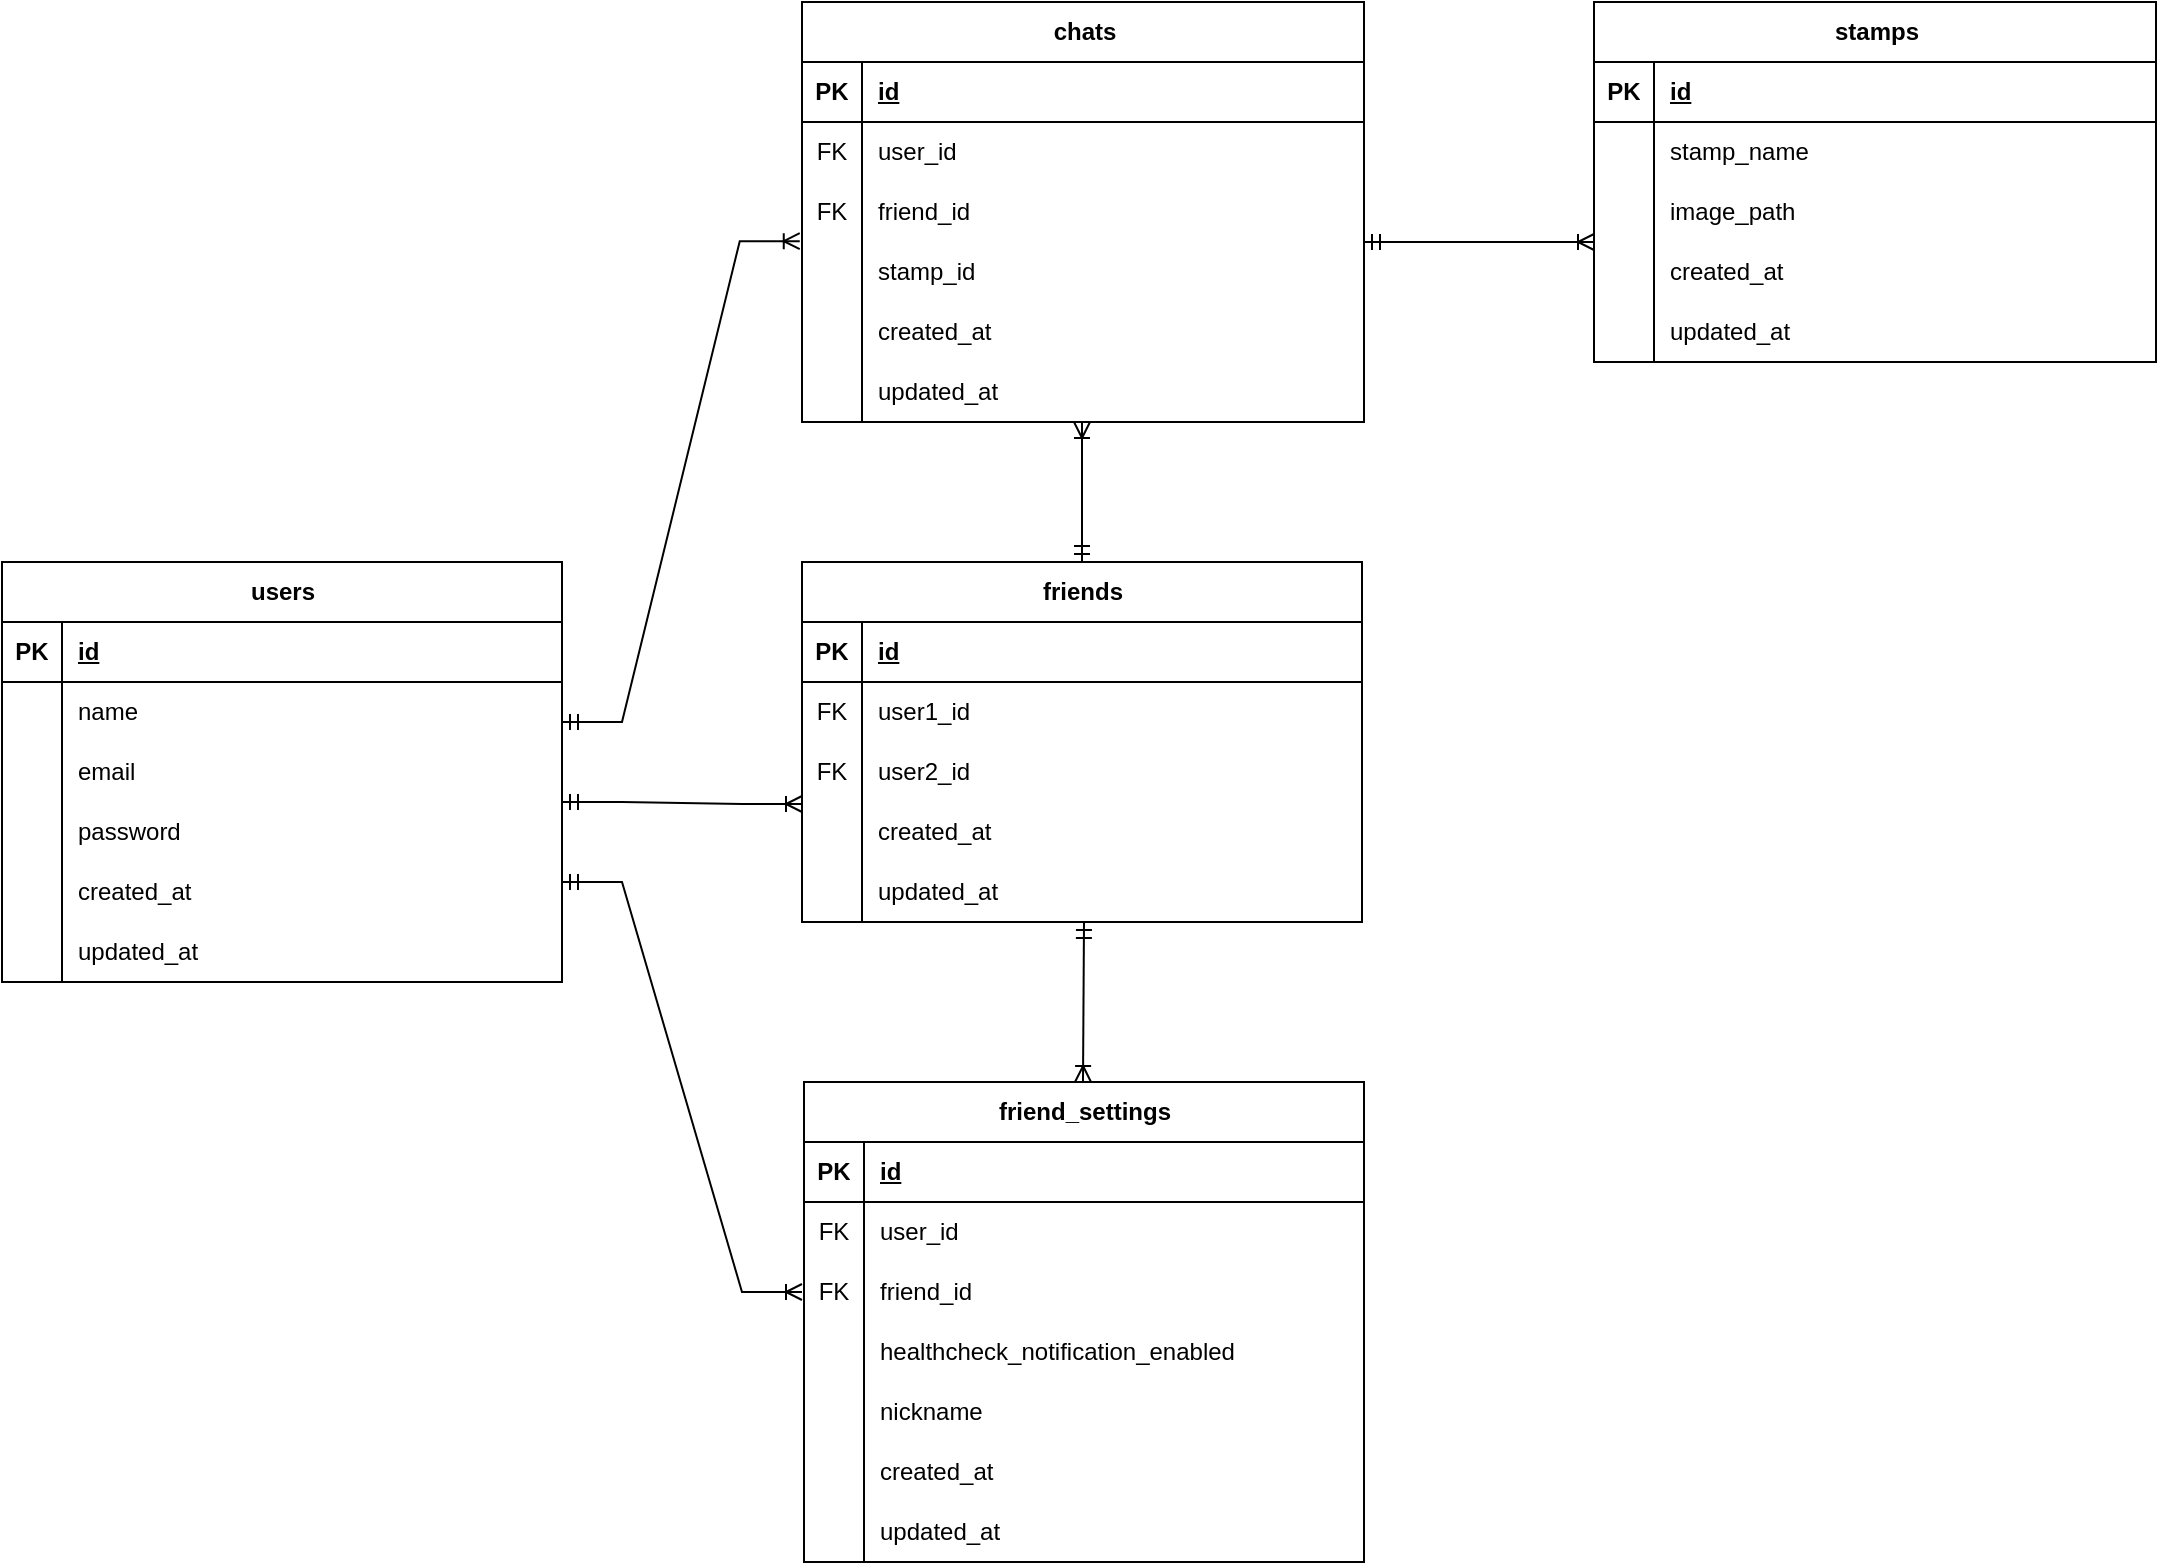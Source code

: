 <mxfile version="23.1.0" type="github">
  <diagram name="ページ1" id="rF1q2CGFbKr-LiLdyYzh">
    <mxGraphModel dx="1744" dy="911" grid="1" gridSize="10" guides="1" tooltips="1" connect="1" arrows="1" fold="1" page="1" pageScale="1" pageWidth="1169" pageHeight="827" math="0" shadow="0">
      <root>
        <mxCell id="0" />
        <mxCell id="1" parent="0" />
        <mxCell id="Z9brL_8OJlglfkDs3yVi-2" value="users" style="shape=table;startSize=30;container=1;collapsible=1;childLayout=tableLayout;fixedRows=1;rowLines=0;fontStyle=1;align=center;resizeLast=1;html=1;" parent="1" vertex="1">
          <mxGeometry x="44" y="320" width="280" height="210" as="geometry" />
        </mxCell>
        <mxCell id="Z9brL_8OJlglfkDs3yVi-3" value="" style="shape=tableRow;horizontal=0;startSize=0;swimlaneHead=0;swimlaneBody=0;fillColor=none;collapsible=0;dropTarget=0;points=[[0,0.5],[1,0.5]];portConstraint=eastwest;top=0;left=0;right=0;bottom=1;" parent="Z9brL_8OJlglfkDs3yVi-2" vertex="1">
          <mxGeometry y="30" width="280" height="30" as="geometry" />
        </mxCell>
        <mxCell id="Z9brL_8OJlglfkDs3yVi-4" value="PK" style="shape=partialRectangle;connectable=0;fillColor=none;top=0;left=0;bottom=0;right=0;fontStyle=1;overflow=hidden;whiteSpace=wrap;html=1;" parent="Z9brL_8OJlglfkDs3yVi-3" vertex="1">
          <mxGeometry width="30" height="30" as="geometry">
            <mxRectangle width="30" height="30" as="alternateBounds" />
          </mxGeometry>
        </mxCell>
        <mxCell id="Z9brL_8OJlglfkDs3yVi-5" value="id" style="shape=partialRectangle;connectable=0;fillColor=none;top=0;left=0;bottom=0;right=0;align=left;spacingLeft=6;fontStyle=5;overflow=hidden;whiteSpace=wrap;html=1;" parent="Z9brL_8OJlglfkDs3yVi-3" vertex="1">
          <mxGeometry x="30" width="250" height="30" as="geometry">
            <mxRectangle width="250" height="30" as="alternateBounds" />
          </mxGeometry>
        </mxCell>
        <mxCell id="Z9brL_8OJlglfkDs3yVi-6" value="" style="shape=tableRow;horizontal=0;startSize=0;swimlaneHead=0;swimlaneBody=0;fillColor=none;collapsible=0;dropTarget=0;points=[[0,0.5],[1,0.5]];portConstraint=eastwest;top=0;left=0;right=0;bottom=0;" parent="Z9brL_8OJlglfkDs3yVi-2" vertex="1">
          <mxGeometry y="60" width="280" height="30" as="geometry" />
        </mxCell>
        <mxCell id="Z9brL_8OJlglfkDs3yVi-7" value="" style="shape=partialRectangle;connectable=0;fillColor=none;top=0;left=0;bottom=0;right=0;editable=1;overflow=hidden;whiteSpace=wrap;html=1;" parent="Z9brL_8OJlglfkDs3yVi-6" vertex="1">
          <mxGeometry width="30" height="30" as="geometry">
            <mxRectangle width="30" height="30" as="alternateBounds" />
          </mxGeometry>
        </mxCell>
        <mxCell id="Z9brL_8OJlglfkDs3yVi-8" value="name" style="shape=partialRectangle;connectable=0;fillColor=none;top=0;left=0;bottom=0;right=0;align=left;spacingLeft=6;overflow=hidden;whiteSpace=wrap;html=1;" parent="Z9brL_8OJlglfkDs3yVi-6" vertex="1">
          <mxGeometry x="30" width="250" height="30" as="geometry">
            <mxRectangle width="250" height="30" as="alternateBounds" />
          </mxGeometry>
        </mxCell>
        <mxCell id="Z9brL_8OJlglfkDs3yVi-9" value="" style="shape=tableRow;horizontal=0;startSize=0;swimlaneHead=0;swimlaneBody=0;fillColor=none;collapsible=0;dropTarget=0;points=[[0,0.5],[1,0.5]];portConstraint=eastwest;top=0;left=0;right=0;bottom=0;" parent="Z9brL_8OJlglfkDs3yVi-2" vertex="1">
          <mxGeometry y="90" width="280" height="30" as="geometry" />
        </mxCell>
        <mxCell id="Z9brL_8OJlglfkDs3yVi-10" value="" style="shape=partialRectangle;connectable=0;fillColor=none;top=0;left=0;bottom=0;right=0;editable=1;overflow=hidden;whiteSpace=wrap;html=1;" parent="Z9brL_8OJlglfkDs3yVi-9" vertex="1">
          <mxGeometry width="30" height="30" as="geometry">
            <mxRectangle width="30" height="30" as="alternateBounds" />
          </mxGeometry>
        </mxCell>
        <mxCell id="Z9brL_8OJlglfkDs3yVi-11" value="email" style="shape=partialRectangle;connectable=0;fillColor=none;top=0;left=0;bottom=0;right=0;align=left;spacingLeft=6;overflow=hidden;whiteSpace=wrap;html=1;" parent="Z9brL_8OJlglfkDs3yVi-9" vertex="1">
          <mxGeometry x="30" width="250" height="30" as="geometry">
            <mxRectangle width="250" height="30" as="alternateBounds" />
          </mxGeometry>
        </mxCell>
        <mxCell id="Z9brL_8OJlglfkDs3yVi-12" value="" style="shape=tableRow;horizontal=0;startSize=0;swimlaneHead=0;swimlaneBody=0;fillColor=none;collapsible=0;dropTarget=0;points=[[0,0.5],[1,0.5]];portConstraint=eastwest;top=0;left=0;right=0;bottom=0;" parent="Z9brL_8OJlglfkDs3yVi-2" vertex="1">
          <mxGeometry y="120" width="280" height="30" as="geometry" />
        </mxCell>
        <mxCell id="Z9brL_8OJlglfkDs3yVi-13" value="" style="shape=partialRectangle;connectable=0;fillColor=none;top=0;left=0;bottom=0;right=0;editable=1;overflow=hidden;whiteSpace=wrap;html=1;" parent="Z9brL_8OJlglfkDs3yVi-12" vertex="1">
          <mxGeometry width="30" height="30" as="geometry">
            <mxRectangle width="30" height="30" as="alternateBounds" />
          </mxGeometry>
        </mxCell>
        <mxCell id="Z9brL_8OJlglfkDs3yVi-14" value="password" style="shape=partialRectangle;connectable=0;fillColor=none;top=0;left=0;bottom=0;right=0;align=left;spacingLeft=6;overflow=hidden;whiteSpace=wrap;html=1;" parent="Z9brL_8OJlglfkDs3yVi-12" vertex="1">
          <mxGeometry x="30" width="250" height="30" as="geometry">
            <mxRectangle width="250" height="30" as="alternateBounds" />
          </mxGeometry>
        </mxCell>
        <mxCell id="05nLoMbdLR3R6YzwRKv7-4" style="shape=tableRow;horizontal=0;startSize=0;swimlaneHead=0;swimlaneBody=0;fillColor=none;collapsible=0;dropTarget=0;points=[[0,0.5],[1,0.5]];portConstraint=eastwest;top=0;left=0;right=0;bottom=0;" parent="Z9brL_8OJlglfkDs3yVi-2" vertex="1">
          <mxGeometry y="150" width="280" height="30" as="geometry" />
        </mxCell>
        <mxCell id="05nLoMbdLR3R6YzwRKv7-5" style="shape=partialRectangle;connectable=0;fillColor=none;top=0;left=0;bottom=0;right=0;editable=1;overflow=hidden;whiteSpace=wrap;html=1;" parent="05nLoMbdLR3R6YzwRKv7-4" vertex="1">
          <mxGeometry width="30" height="30" as="geometry">
            <mxRectangle width="30" height="30" as="alternateBounds" />
          </mxGeometry>
        </mxCell>
        <mxCell id="05nLoMbdLR3R6YzwRKv7-6" value="created_at" style="shape=partialRectangle;connectable=0;fillColor=none;top=0;left=0;bottom=0;right=0;align=left;spacingLeft=6;overflow=hidden;whiteSpace=wrap;html=1;" parent="05nLoMbdLR3R6YzwRKv7-4" vertex="1">
          <mxGeometry x="30" width="250" height="30" as="geometry">
            <mxRectangle width="250" height="30" as="alternateBounds" />
          </mxGeometry>
        </mxCell>
        <mxCell id="05nLoMbdLR3R6YzwRKv7-1" style="shape=tableRow;horizontal=0;startSize=0;swimlaneHead=0;swimlaneBody=0;fillColor=none;collapsible=0;dropTarget=0;points=[[0,0.5],[1,0.5]];portConstraint=eastwest;top=0;left=0;right=0;bottom=0;" parent="Z9brL_8OJlglfkDs3yVi-2" vertex="1">
          <mxGeometry y="180" width="280" height="30" as="geometry" />
        </mxCell>
        <mxCell id="05nLoMbdLR3R6YzwRKv7-2" style="shape=partialRectangle;connectable=0;fillColor=none;top=0;left=0;bottom=0;right=0;editable=1;overflow=hidden;whiteSpace=wrap;html=1;" parent="05nLoMbdLR3R6YzwRKv7-1" vertex="1">
          <mxGeometry width="30" height="30" as="geometry">
            <mxRectangle width="30" height="30" as="alternateBounds" />
          </mxGeometry>
        </mxCell>
        <mxCell id="05nLoMbdLR3R6YzwRKv7-3" value="updated_at" style="shape=partialRectangle;connectable=0;fillColor=none;top=0;left=0;bottom=0;right=0;align=left;spacingLeft=6;overflow=hidden;whiteSpace=wrap;html=1;" parent="05nLoMbdLR3R6YzwRKv7-1" vertex="1">
          <mxGeometry x="30" width="250" height="30" as="geometry">
            <mxRectangle width="250" height="30" as="alternateBounds" />
          </mxGeometry>
        </mxCell>
        <mxCell id="Z9brL_8OJlglfkDs3yVi-15" style="edgeStyle=orthogonalEdgeStyle;rounded=0;orthogonalLoop=1;jettySize=auto;html=1;exitX=1;exitY=0.5;exitDx=0;exitDy=0;" parent="Z9brL_8OJlglfkDs3yVi-2" source="Z9brL_8OJlglfkDs3yVi-3" target="Z9brL_8OJlglfkDs3yVi-3" edge="1">
          <mxGeometry relative="1" as="geometry" />
        </mxCell>
        <mxCell id="aow8YIJbnVg04zRKAdrp-1" value="friends" style="shape=table;startSize=30;container=1;collapsible=1;childLayout=tableLayout;fixedRows=1;rowLines=0;fontStyle=1;align=center;resizeLast=1;html=1;" parent="1" vertex="1">
          <mxGeometry x="444" y="320" width="280" height="180" as="geometry" />
        </mxCell>
        <mxCell id="aow8YIJbnVg04zRKAdrp-2" value="" style="shape=tableRow;horizontal=0;startSize=0;swimlaneHead=0;swimlaneBody=0;fillColor=none;collapsible=0;dropTarget=0;points=[[0,0.5],[1,0.5]];portConstraint=eastwest;top=0;left=0;right=0;bottom=1;" parent="aow8YIJbnVg04zRKAdrp-1" vertex="1">
          <mxGeometry y="30" width="280" height="30" as="geometry" />
        </mxCell>
        <mxCell id="aow8YIJbnVg04zRKAdrp-3" value="PK" style="shape=partialRectangle;connectable=0;fillColor=none;top=0;left=0;bottom=0;right=0;fontStyle=1;overflow=hidden;whiteSpace=wrap;html=1;" parent="aow8YIJbnVg04zRKAdrp-2" vertex="1">
          <mxGeometry width="30" height="30" as="geometry">
            <mxRectangle width="30" height="30" as="alternateBounds" />
          </mxGeometry>
        </mxCell>
        <mxCell id="aow8YIJbnVg04zRKAdrp-4" value="id" style="shape=partialRectangle;connectable=0;fillColor=none;top=0;left=0;bottom=0;right=0;align=left;spacingLeft=6;fontStyle=5;overflow=hidden;whiteSpace=wrap;html=1;" parent="aow8YIJbnVg04zRKAdrp-2" vertex="1">
          <mxGeometry x="30" width="250" height="30" as="geometry">
            <mxRectangle width="250" height="30" as="alternateBounds" />
          </mxGeometry>
        </mxCell>
        <mxCell id="tsIablUHVioP2yoT4XX9-1" style="shape=tableRow;horizontal=0;startSize=0;swimlaneHead=0;swimlaneBody=0;fillColor=none;collapsible=0;dropTarget=0;points=[[0,0.5],[1,0.5]];portConstraint=eastwest;top=0;left=0;right=0;bottom=0;" parent="aow8YIJbnVg04zRKAdrp-1" vertex="1">
          <mxGeometry y="60" width="280" height="30" as="geometry" />
        </mxCell>
        <mxCell id="tsIablUHVioP2yoT4XX9-2" value="FK" style="shape=partialRectangle;connectable=0;fillColor=none;top=0;left=0;bottom=0;right=0;editable=1;overflow=hidden;whiteSpace=wrap;html=1;" parent="tsIablUHVioP2yoT4XX9-1" vertex="1">
          <mxGeometry width="30" height="30" as="geometry">
            <mxRectangle width="30" height="30" as="alternateBounds" />
          </mxGeometry>
        </mxCell>
        <mxCell id="tsIablUHVioP2yoT4XX9-3" value="user1_id" style="shape=partialRectangle;connectable=0;fillColor=none;top=0;left=0;bottom=0;right=0;align=left;spacingLeft=6;overflow=hidden;whiteSpace=wrap;html=1;" parent="tsIablUHVioP2yoT4XX9-1" vertex="1">
          <mxGeometry x="30" width="250" height="30" as="geometry">
            <mxRectangle width="250" height="30" as="alternateBounds" />
          </mxGeometry>
        </mxCell>
        <mxCell id="tsIablUHVioP2yoT4XX9-4" style="shape=tableRow;horizontal=0;startSize=0;swimlaneHead=0;swimlaneBody=0;fillColor=none;collapsible=0;dropTarget=0;points=[[0,0.5],[1,0.5]];portConstraint=eastwest;top=0;left=0;right=0;bottom=0;" parent="aow8YIJbnVg04zRKAdrp-1" vertex="1">
          <mxGeometry y="90" width="280" height="30" as="geometry" />
        </mxCell>
        <mxCell id="tsIablUHVioP2yoT4XX9-5" value="FK" style="shape=partialRectangle;connectable=0;fillColor=none;top=0;left=0;bottom=0;right=0;editable=1;overflow=hidden;whiteSpace=wrap;html=1;" parent="tsIablUHVioP2yoT4XX9-4" vertex="1">
          <mxGeometry width="30" height="30" as="geometry">
            <mxRectangle width="30" height="30" as="alternateBounds" />
          </mxGeometry>
        </mxCell>
        <mxCell id="tsIablUHVioP2yoT4XX9-6" value="user2_id" style="shape=partialRectangle;connectable=0;fillColor=none;top=0;left=0;bottom=0;right=0;align=left;spacingLeft=6;overflow=hidden;whiteSpace=wrap;html=1;" parent="tsIablUHVioP2yoT4XX9-4" vertex="1">
          <mxGeometry x="30" width="250" height="30" as="geometry">
            <mxRectangle width="250" height="30" as="alternateBounds" />
          </mxGeometry>
        </mxCell>
        <mxCell id="05nLoMbdLR3R6YzwRKv7-14" style="shape=tableRow;horizontal=0;startSize=0;swimlaneHead=0;swimlaneBody=0;fillColor=none;collapsible=0;dropTarget=0;points=[[0,0.5],[1,0.5]];portConstraint=eastwest;top=0;left=0;right=0;bottom=0;" parent="aow8YIJbnVg04zRKAdrp-1" vertex="1">
          <mxGeometry y="120" width="280" height="30" as="geometry" />
        </mxCell>
        <mxCell id="05nLoMbdLR3R6YzwRKv7-15" style="shape=partialRectangle;connectable=0;fillColor=none;top=0;left=0;bottom=0;right=0;editable=1;overflow=hidden;whiteSpace=wrap;html=1;" parent="05nLoMbdLR3R6YzwRKv7-14" vertex="1">
          <mxGeometry width="30" height="30" as="geometry">
            <mxRectangle width="30" height="30" as="alternateBounds" />
          </mxGeometry>
        </mxCell>
        <mxCell id="05nLoMbdLR3R6YzwRKv7-16" value="created_at" style="shape=partialRectangle;connectable=0;fillColor=none;top=0;left=0;bottom=0;right=0;align=left;spacingLeft=6;overflow=hidden;whiteSpace=wrap;html=1;" parent="05nLoMbdLR3R6YzwRKv7-14" vertex="1">
          <mxGeometry x="30" width="250" height="30" as="geometry">
            <mxRectangle width="250" height="30" as="alternateBounds" />
          </mxGeometry>
        </mxCell>
        <mxCell id="05nLoMbdLR3R6YzwRKv7-11" style="shape=tableRow;horizontal=0;startSize=0;swimlaneHead=0;swimlaneBody=0;fillColor=none;collapsible=0;dropTarget=0;points=[[0,0.5],[1,0.5]];portConstraint=eastwest;top=0;left=0;right=0;bottom=0;" parent="aow8YIJbnVg04zRKAdrp-1" vertex="1">
          <mxGeometry y="150" width="280" height="30" as="geometry" />
        </mxCell>
        <mxCell id="05nLoMbdLR3R6YzwRKv7-12" style="shape=partialRectangle;connectable=0;fillColor=none;top=0;left=0;bottom=0;right=0;editable=1;overflow=hidden;whiteSpace=wrap;html=1;" parent="05nLoMbdLR3R6YzwRKv7-11" vertex="1">
          <mxGeometry width="30" height="30" as="geometry">
            <mxRectangle width="30" height="30" as="alternateBounds" />
          </mxGeometry>
        </mxCell>
        <mxCell id="05nLoMbdLR3R6YzwRKv7-13" value="updated_at" style="shape=partialRectangle;connectable=0;fillColor=none;top=0;left=0;bottom=0;right=0;align=left;spacingLeft=6;overflow=hidden;whiteSpace=wrap;html=1;" parent="05nLoMbdLR3R6YzwRKv7-11" vertex="1">
          <mxGeometry x="30" width="250" height="30" as="geometry">
            <mxRectangle width="250" height="30" as="alternateBounds" />
          </mxGeometry>
        </mxCell>
        <mxCell id="05nLoMbdLR3R6YzwRKv7-30" value="chats" style="shape=table;startSize=30;container=1;collapsible=1;childLayout=tableLayout;fixedRows=1;rowLines=0;fontStyle=1;align=center;resizeLast=1;html=1;" parent="1" vertex="1">
          <mxGeometry x="444" y="40" width="281" height="210" as="geometry" />
        </mxCell>
        <mxCell id="05nLoMbdLR3R6YzwRKv7-31" value="" style="shape=tableRow;horizontal=0;startSize=0;swimlaneHead=0;swimlaneBody=0;fillColor=none;collapsible=0;dropTarget=0;points=[[0,0.5],[1,0.5]];portConstraint=eastwest;top=0;left=0;right=0;bottom=1;" parent="05nLoMbdLR3R6YzwRKv7-30" vertex="1">
          <mxGeometry y="30" width="281" height="30" as="geometry" />
        </mxCell>
        <mxCell id="05nLoMbdLR3R6YzwRKv7-32" value="PK" style="shape=partialRectangle;connectable=0;fillColor=none;top=0;left=0;bottom=0;right=0;fontStyle=1;overflow=hidden;whiteSpace=wrap;html=1;" parent="05nLoMbdLR3R6YzwRKv7-31" vertex="1">
          <mxGeometry width="30" height="30" as="geometry">
            <mxRectangle width="30" height="30" as="alternateBounds" />
          </mxGeometry>
        </mxCell>
        <mxCell id="05nLoMbdLR3R6YzwRKv7-33" value="id" style="shape=partialRectangle;connectable=0;fillColor=none;top=0;left=0;bottom=0;right=0;align=left;spacingLeft=6;fontStyle=5;overflow=hidden;whiteSpace=wrap;html=1;" parent="05nLoMbdLR3R6YzwRKv7-31" vertex="1">
          <mxGeometry x="30" width="251" height="30" as="geometry">
            <mxRectangle width="251" height="30" as="alternateBounds" />
          </mxGeometry>
        </mxCell>
        <mxCell id="05nLoMbdLR3R6YzwRKv7-71" style="shape=tableRow;horizontal=0;startSize=0;swimlaneHead=0;swimlaneBody=0;fillColor=none;collapsible=0;dropTarget=0;points=[[0,0.5],[1,0.5]];portConstraint=eastwest;top=0;left=0;right=0;bottom=0;" parent="05nLoMbdLR3R6YzwRKv7-30" vertex="1">
          <mxGeometry y="60" width="281" height="30" as="geometry" />
        </mxCell>
        <mxCell id="05nLoMbdLR3R6YzwRKv7-72" value="FK" style="shape=partialRectangle;connectable=0;fillColor=none;top=0;left=0;bottom=0;right=0;editable=1;overflow=hidden;whiteSpace=wrap;html=1;" parent="05nLoMbdLR3R6YzwRKv7-71" vertex="1">
          <mxGeometry width="30" height="30" as="geometry">
            <mxRectangle width="30" height="30" as="alternateBounds" />
          </mxGeometry>
        </mxCell>
        <mxCell id="05nLoMbdLR3R6YzwRKv7-73" value="user_id" style="shape=partialRectangle;connectable=0;fillColor=none;top=0;left=0;bottom=0;right=0;align=left;spacingLeft=6;overflow=hidden;whiteSpace=wrap;html=1;" parent="05nLoMbdLR3R6YzwRKv7-71" vertex="1">
          <mxGeometry x="30" width="251" height="30" as="geometry">
            <mxRectangle width="251" height="30" as="alternateBounds" />
          </mxGeometry>
        </mxCell>
        <mxCell id="tsIablUHVioP2yoT4XX9-7" style="shape=tableRow;horizontal=0;startSize=0;swimlaneHead=0;swimlaneBody=0;fillColor=none;collapsible=0;dropTarget=0;points=[[0,0.5],[1,0.5]];portConstraint=eastwest;top=0;left=0;right=0;bottom=0;" parent="05nLoMbdLR3R6YzwRKv7-30" vertex="1">
          <mxGeometry y="90" width="281" height="30" as="geometry" />
        </mxCell>
        <mxCell id="tsIablUHVioP2yoT4XX9-8" value="FK" style="shape=partialRectangle;connectable=0;fillColor=none;top=0;left=0;bottom=0;right=0;editable=1;overflow=hidden;whiteSpace=wrap;html=1;" parent="tsIablUHVioP2yoT4XX9-7" vertex="1">
          <mxGeometry width="30" height="30" as="geometry">
            <mxRectangle width="30" height="30" as="alternateBounds" />
          </mxGeometry>
        </mxCell>
        <mxCell id="tsIablUHVioP2yoT4XX9-9" value="friend_id" style="shape=partialRectangle;connectable=0;fillColor=none;top=0;left=0;bottom=0;right=0;align=left;spacingLeft=6;overflow=hidden;whiteSpace=wrap;html=1;" parent="tsIablUHVioP2yoT4XX9-7" vertex="1">
          <mxGeometry x="30" width="251" height="30" as="geometry">
            <mxRectangle width="251" height="30" as="alternateBounds" />
          </mxGeometry>
        </mxCell>
        <mxCell id="05nLoMbdLR3R6YzwRKv7-40" value="" style="shape=tableRow;horizontal=0;startSize=0;swimlaneHead=0;swimlaneBody=0;fillColor=none;collapsible=0;dropTarget=0;points=[[0,0.5],[1,0.5]];portConstraint=eastwest;top=0;left=0;right=0;bottom=0;" parent="05nLoMbdLR3R6YzwRKv7-30" vertex="1">
          <mxGeometry y="120" width="281" height="30" as="geometry" />
        </mxCell>
        <mxCell id="05nLoMbdLR3R6YzwRKv7-41" value="" style="shape=partialRectangle;connectable=0;fillColor=none;top=0;left=0;bottom=0;right=0;editable=1;overflow=hidden;whiteSpace=wrap;html=1;" parent="05nLoMbdLR3R6YzwRKv7-40" vertex="1">
          <mxGeometry width="30" height="30" as="geometry">
            <mxRectangle width="30" height="30" as="alternateBounds" />
          </mxGeometry>
        </mxCell>
        <mxCell id="05nLoMbdLR3R6YzwRKv7-42" value="stamp_id" style="shape=partialRectangle;connectable=0;fillColor=none;top=0;left=0;bottom=0;right=0;align=left;spacingLeft=6;overflow=hidden;whiteSpace=wrap;html=1;" parent="05nLoMbdLR3R6YzwRKv7-40" vertex="1">
          <mxGeometry x="30" width="251" height="30" as="geometry">
            <mxRectangle width="251" height="30" as="alternateBounds" />
          </mxGeometry>
        </mxCell>
        <mxCell id="05nLoMbdLR3R6YzwRKv7-49" style="shape=tableRow;horizontal=0;startSize=0;swimlaneHead=0;swimlaneBody=0;fillColor=none;collapsible=0;dropTarget=0;points=[[0,0.5],[1,0.5]];portConstraint=eastwest;top=0;left=0;right=0;bottom=0;" parent="05nLoMbdLR3R6YzwRKv7-30" vertex="1">
          <mxGeometry y="150" width="281" height="30" as="geometry" />
        </mxCell>
        <mxCell id="05nLoMbdLR3R6YzwRKv7-50" style="shape=partialRectangle;connectable=0;fillColor=none;top=0;left=0;bottom=0;right=0;editable=1;overflow=hidden;whiteSpace=wrap;html=1;" parent="05nLoMbdLR3R6YzwRKv7-49" vertex="1">
          <mxGeometry width="30" height="30" as="geometry">
            <mxRectangle width="30" height="30" as="alternateBounds" />
          </mxGeometry>
        </mxCell>
        <mxCell id="05nLoMbdLR3R6YzwRKv7-51" value="created_at" style="shape=partialRectangle;connectable=0;fillColor=none;top=0;left=0;bottom=0;right=0;align=left;spacingLeft=6;overflow=hidden;whiteSpace=wrap;html=1;" parent="05nLoMbdLR3R6YzwRKv7-49" vertex="1">
          <mxGeometry x="30" width="251" height="30" as="geometry">
            <mxRectangle width="251" height="30" as="alternateBounds" />
          </mxGeometry>
        </mxCell>
        <mxCell id="05nLoMbdLR3R6YzwRKv7-46" style="shape=tableRow;horizontal=0;startSize=0;swimlaneHead=0;swimlaneBody=0;fillColor=none;collapsible=0;dropTarget=0;points=[[0,0.5],[1,0.5]];portConstraint=eastwest;top=0;left=0;right=0;bottom=0;" parent="05nLoMbdLR3R6YzwRKv7-30" vertex="1">
          <mxGeometry y="180" width="281" height="30" as="geometry" />
        </mxCell>
        <mxCell id="05nLoMbdLR3R6YzwRKv7-47" style="shape=partialRectangle;connectable=0;fillColor=none;top=0;left=0;bottom=0;right=0;editable=1;overflow=hidden;whiteSpace=wrap;html=1;" parent="05nLoMbdLR3R6YzwRKv7-46" vertex="1">
          <mxGeometry width="30" height="30" as="geometry">
            <mxRectangle width="30" height="30" as="alternateBounds" />
          </mxGeometry>
        </mxCell>
        <mxCell id="05nLoMbdLR3R6YzwRKv7-48" value="updated_at" style="shape=partialRectangle;connectable=0;fillColor=none;top=0;left=0;bottom=0;right=0;align=left;spacingLeft=6;overflow=hidden;whiteSpace=wrap;html=1;" parent="05nLoMbdLR3R6YzwRKv7-46" vertex="1">
          <mxGeometry x="30" width="251" height="30" as="geometry">
            <mxRectangle width="251" height="30" as="alternateBounds" />
          </mxGeometry>
        </mxCell>
        <mxCell id="8csOhR-g9YkelR7Uv6hG-10" value="" style="edgeStyle=entityRelationEdgeStyle;fontSize=12;html=1;endArrow=ERoneToMany;startArrow=ERmandOne;rounded=0;" parent="1" edge="1">
          <mxGeometry width="100" height="100" relative="1" as="geometry">
            <mxPoint x="324" y="440" as="sourcePoint" />
            <mxPoint x="444" y="441" as="targetPoint" />
            <Array as="points">
              <mxPoint x="394" y="440" />
            </Array>
          </mxGeometry>
        </mxCell>
        <mxCell id="8csOhR-g9YkelR7Uv6hG-14" value="" style="edgeStyle=entityRelationEdgeStyle;fontSize=12;html=1;endArrow=ERoneToMany;startArrow=ERmandOne;rounded=0;entryX=0;entryY=0.5;entryDx=0;entryDy=0;" parent="1" edge="1">
          <mxGeometry width="100" height="100" relative="1" as="geometry">
            <mxPoint x="324" y="480" as="sourcePoint" />
            <mxPoint x="444" y="685" as="targetPoint" />
          </mxGeometry>
        </mxCell>
        <mxCell id="8csOhR-g9YkelR7Uv6hG-17" value="" style="edgeStyle=entityRelationEdgeStyle;fontSize=12;html=1;endArrow=ERoneToMany;startArrow=ERmandOne;rounded=0;exitX=1.004;exitY=1.181;exitDx=0;exitDy=0;exitPerimeter=0;entryX=-0.004;entryY=-0.014;entryDx=0;entryDy=0;entryPerimeter=0;" parent="1" target="05nLoMbdLR3R6YzwRKv7-40" edge="1">
          <mxGeometry width="100" height="100" relative="1" as="geometry">
            <mxPoint x="324" y="400.0" as="sourcePoint" />
            <mxPoint x="414" y="110" as="targetPoint" />
          </mxGeometry>
        </mxCell>
        <mxCell id="8csOhR-g9YkelR7Uv6hG-19" value="" style="endArrow=ERoneToMany;html=1;rounded=0;startArrow=ERmandOne;startFill=0;endFill=0;entryX=0.5;entryY=0;entryDx=0;entryDy=0;" parent="1" edge="1">
          <mxGeometry relative="1" as="geometry">
            <mxPoint x="585" y="500" as="sourcePoint" />
            <mxPoint x="584.5" y="580" as="targetPoint" />
          </mxGeometry>
        </mxCell>
        <mxCell id="uYTryP7wGZT8DYKdAcTY-1" value="" style="endArrow=ERmandOne;html=1;rounded=0;endFill=0;startArrow=ERoneToMany;startFill=0;entryX=0.5;entryY=0;entryDx=0;entryDy=0;" parent="1" target="aow8YIJbnVg04zRKAdrp-1" edge="1">
          <mxGeometry width="50" height="50" relative="1" as="geometry">
            <mxPoint x="584" y="250" as="sourcePoint" />
            <mxPoint x="864" y="170" as="targetPoint" />
            <Array as="points">
              <mxPoint x="584" y="280" />
              <mxPoint x="584" y="300" />
            </Array>
          </mxGeometry>
        </mxCell>
        <mxCell id="uYTryP7wGZT8DYKdAcTY-4" value="stamps" style="shape=table;startSize=30;container=1;collapsible=1;childLayout=tableLayout;fixedRows=1;rowLines=0;fontStyle=1;align=center;resizeLast=1;html=1;" parent="1" vertex="1">
          <mxGeometry x="840" y="40" width="281" height="180" as="geometry" />
        </mxCell>
        <mxCell id="uYTryP7wGZT8DYKdAcTY-5" value="" style="shape=tableRow;horizontal=0;startSize=0;swimlaneHead=0;swimlaneBody=0;fillColor=none;collapsible=0;dropTarget=0;points=[[0,0.5],[1,0.5]];portConstraint=eastwest;top=0;left=0;right=0;bottom=1;" parent="uYTryP7wGZT8DYKdAcTY-4" vertex="1">
          <mxGeometry y="30" width="281" height="30" as="geometry" />
        </mxCell>
        <mxCell id="uYTryP7wGZT8DYKdAcTY-6" value="PK" style="shape=partialRectangle;connectable=0;fillColor=none;top=0;left=0;bottom=0;right=0;fontStyle=1;overflow=hidden;whiteSpace=wrap;html=1;" parent="uYTryP7wGZT8DYKdAcTY-5" vertex="1">
          <mxGeometry width="30" height="30" as="geometry">
            <mxRectangle width="30" height="30" as="alternateBounds" />
          </mxGeometry>
        </mxCell>
        <mxCell id="uYTryP7wGZT8DYKdAcTY-7" value="id" style="shape=partialRectangle;connectable=0;fillColor=none;top=0;left=0;bottom=0;right=0;align=left;spacingLeft=6;fontStyle=5;overflow=hidden;whiteSpace=wrap;html=1;" parent="uYTryP7wGZT8DYKdAcTY-5" vertex="1">
          <mxGeometry x="30" width="251" height="30" as="geometry">
            <mxRectangle width="251" height="30" as="alternateBounds" />
          </mxGeometry>
        </mxCell>
        <mxCell id="uYTryP7wGZT8DYKdAcTY-11" style="shape=tableRow;horizontal=0;startSize=0;swimlaneHead=0;swimlaneBody=0;fillColor=none;collapsible=0;dropTarget=0;points=[[0,0.5],[1,0.5]];portConstraint=eastwest;top=0;left=0;right=0;bottom=0;" parent="uYTryP7wGZT8DYKdAcTY-4" vertex="1">
          <mxGeometry y="60" width="281" height="30" as="geometry" />
        </mxCell>
        <mxCell id="uYTryP7wGZT8DYKdAcTY-12" value="" style="shape=partialRectangle;connectable=0;fillColor=none;top=0;left=0;bottom=0;right=0;editable=1;overflow=hidden;whiteSpace=wrap;html=1;" parent="uYTryP7wGZT8DYKdAcTY-11" vertex="1">
          <mxGeometry width="30" height="30" as="geometry">
            <mxRectangle width="30" height="30" as="alternateBounds" />
          </mxGeometry>
        </mxCell>
        <mxCell id="uYTryP7wGZT8DYKdAcTY-13" value="stamp_name" style="shape=partialRectangle;connectable=0;fillColor=none;top=0;left=0;bottom=0;right=0;align=left;spacingLeft=6;overflow=hidden;whiteSpace=wrap;html=1;" parent="uYTryP7wGZT8DYKdAcTY-11" vertex="1">
          <mxGeometry x="30" width="251" height="30" as="geometry">
            <mxRectangle width="251" height="30" as="alternateBounds" />
          </mxGeometry>
        </mxCell>
        <mxCell id="uYTryP7wGZT8DYKdAcTY-14" value="" style="shape=tableRow;horizontal=0;startSize=0;swimlaneHead=0;swimlaneBody=0;fillColor=none;collapsible=0;dropTarget=0;points=[[0,0.5],[1,0.5]];portConstraint=eastwest;top=0;left=0;right=0;bottom=0;" parent="uYTryP7wGZT8DYKdAcTY-4" vertex="1">
          <mxGeometry y="90" width="281" height="30" as="geometry" />
        </mxCell>
        <mxCell id="uYTryP7wGZT8DYKdAcTY-15" value="" style="shape=partialRectangle;connectable=0;fillColor=none;top=0;left=0;bottom=0;right=0;editable=1;overflow=hidden;whiteSpace=wrap;html=1;" parent="uYTryP7wGZT8DYKdAcTY-14" vertex="1">
          <mxGeometry width="30" height="30" as="geometry">
            <mxRectangle width="30" height="30" as="alternateBounds" />
          </mxGeometry>
        </mxCell>
        <mxCell id="uYTryP7wGZT8DYKdAcTY-16" value="image_path" style="shape=partialRectangle;connectable=0;fillColor=none;top=0;left=0;bottom=0;right=0;align=left;spacingLeft=6;overflow=hidden;whiteSpace=wrap;html=1;" parent="uYTryP7wGZT8DYKdAcTY-14" vertex="1">
          <mxGeometry x="30" width="251" height="30" as="geometry">
            <mxRectangle width="251" height="30" as="alternateBounds" />
          </mxGeometry>
        </mxCell>
        <mxCell id="uYTryP7wGZT8DYKdAcTY-17" style="shape=tableRow;horizontal=0;startSize=0;swimlaneHead=0;swimlaneBody=0;fillColor=none;collapsible=0;dropTarget=0;points=[[0,0.5],[1,0.5]];portConstraint=eastwest;top=0;left=0;right=0;bottom=0;" parent="uYTryP7wGZT8DYKdAcTY-4" vertex="1">
          <mxGeometry y="120" width="281" height="30" as="geometry" />
        </mxCell>
        <mxCell id="uYTryP7wGZT8DYKdAcTY-18" style="shape=partialRectangle;connectable=0;fillColor=none;top=0;left=0;bottom=0;right=0;editable=1;overflow=hidden;whiteSpace=wrap;html=1;" parent="uYTryP7wGZT8DYKdAcTY-17" vertex="1">
          <mxGeometry width="30" height="30" as="geometry">
            <mxRectangle width="30" height="30" as="alternateBounds" />
          </mxGeometry>
        </mxCell>
        <mxCell id="uYTryP7wGZT8DYKdAcTY-19" value="created_at" style="shape=partialRectangle;connectable=0;fillColor=none;top=0;left=0;bottom=0;right=0;align=left;spacingLeft=6;overflow=hidden;whiteSpace=wrap;html=1;" parent="uYTryP7wGZT8DYKdAcTY-17" vertex="1">
          <mxGeometry x="30" width="251" height="30" as="geometry">
            <mxRectangle width="251" height="30" as="alternateBounds" />
          </mxGeometry>
        </mxCell>
        <mxCell id="uYTryP7wGZT8DYKdAcTY-20" style="shape=tableRow;horizontal=0;startSize=0;swimlaneHead=0;swimlaneBody=0;fillColor=none;collapsible=0;dropTarget=0;points=[[0,0.5],[1,0.5]];portConstraint=eastwest;top=0;left=0;right=0;bottom=0;" parent="uYTryP7wGZT8DYKdAcTY-4" vertex="1">
          <mxGeometry y="150" width="281" height="30" as="geometry" />
        </mxCell>
        <mxCell id="uYTryP7wGZT8DYKdAcTY-21" style="shape=partialRectangle;connectable=0;fillColor=none;top=0;left=0;bottom=0;right=0;editable=1;overflow=hidden;whiteSpace=wrap;html=1;" parent="uYTryP7wGZT8DYKdAcTY-20" vertex="1">
          <mxGeometry width="30" height="30" as="geometry">
            <mxRectangle width="30" height="30" as="alternateBounds" />
          </mxGeometry>
        </mxCell>
        <mxCell id="uYTryP7wGZT8DYKdAcTY-22" value="updated_at" style="shape=partialRectangle;connectable=0;fillColor=none;top=0;left=0;bottom=0;right=0;align=left;spacingLeft=6;overflow=hidden;whiteSpace=wrap;html=1;" parent="uYTryP7wGZT8DYKdAcTY-20" vertex="1">
          <mxGeometry x="30" width="251" height="30" as="geometry">
            <mxRectangle width="251" height="30" as="alternateBounds" />
          </mxGeometry>
        </mxCell>
        <mxCell id="uYTryP7wGZT8DYKdAcTY-23" value="" style="edgeStyle=entityRelationEdgeStyle;fontSize=12;html=1;endArrow=ERoneToMany;startArrow=ERmandOne;rounded=0;" parent="1" edge="1">
          <mxGeometry width="100" height="100" relative="1" as="geometry">
            <mxPoint x="725" y="160" as="sourcePoint" />
            <mxPoint x="840" y="160" as="targetPoint" />
          </mxGeometry>
        </mxCell>
        <mxCell id="uYTryP7wGZT8DYKdAcTY-26" value="friend_settings" style="shape=table;startSize=30;container=1;collapsible=1;childLayout=tableLayout;fixedRows=1;rowLines=0;fontStyle=1;align=center;resizeLast=1;html=1;" parent="1" vertex="1">
          <mxGeometry x="445" y="580" width="280" height="240" as="geometry" />
        </mxCell>
        <mxCell id="uYTryP7wGZT8DYKdAcTY-27" value="" style="shape=tableRow;horizontal=0;startSize=0;swimlaneHead=0;swimlaneBody=0;fillColor=none;collapsible=0;dropTarget=0;points=[[0,0.5],[1,0.5]];portConstraint=eastwest;top=0;left=0;right=0;bottom=1;" parent="uYTryP7wGZT8DYKdAcTY-26" vertex="1">
          <mxGeometry y="30" width="280" height="30" as="geometry" />
        </mxCell>
        <mxCell id="uYTryP7wGZT8DYKdAcTY-28" value="PK" style="shape=partialRectangle;connectable=0;fillColor=none;top=0;left=0;bottom=0;right=0;fontStyle=1;overflow=hidden;whiteSpace=wrap;html=1;" parent="uYTryP7wGZT8DYKdAcTY-27" vertex="1">
          <mxGeometry width="30" height="30" as="geometry">
            <mxRectangle width="30" height="30" as="alternateBounds" />
          </mxGeometry>
        </mxCell>
        <mxCell id="uYTryP7wGZT8DYKdAcTY-29" value="id" style="shape=partialRectangle;connectable=0;fillColor=none;top=0;left=0;bottom=0;right=0;align=left;spacingLeft=6;fontStyle=5;overflow=hidden;whiteSpace=wrap;html=1;" parent="uYTryP7wGZT8DYKdAcTY-27" vertex="1">
          <mxGeometry x="30" width="250" height="30" as="geometry">
            <mxRectangle width="250" height="30" as="alternateBounds" />
          </mxGeometry>
        </mxCell>
        <mxCell id="uYTryP7wGZT8DYKdAcTY-30" style="shape=tableRow;horizontal=0;startSize=0;swimlaneHead=0;swimlaneBody=0;fillColor=none;collapsible=0;dropTarget=0;points=[[0,0.5],[1,0.5]];portConstraint=eastwest;top=0;left=0;right=0;bottom=0;" parent="uYTryP7wGZT8DYKdAcTY-26" vertex="1">
          <mxGeometry y="60" width="280" height="30" as="geometry" />
        </mxCell>
        <mxCell id="uYTryP7wGZT8DYKdAcTY-31" value="FK" style="shape=partialRectangle;connectable=0;fillColor=none;top=0;left=0;bottom=0;right=0;editable=1;overflow=hidden;whiteSpace=wrap;html=1;" parent="uYTryP7wGZT8DYKdAcTY-30" vertex="1">
          <mxGeometry width="30" height="30" as="geometry">
            <mxRectangle width="30" height="30" as="alternateBounds" />
          </mxGeometry>
        </mxCell>
        <mxCell id="uYTryP7wGZT8DYKdAcTY-32" value="user_id" style="shape=partialRectangle;connectable=0;fillColor=none;top=0;left=0;bottom=0;right=0;align=left;spacingLeft=6;overflow=hidden;whiteSpace=wrap;html=1;" parent="uYTryP7wGZT8DYKdAcTY-30" vertex="1">
          <mxGeometry x="30" width="250" height="30" as="geometry">
            <mxRectangle width="250" height="30" as="alternateBounds" />
          </mxGeometry>
        </mxCell>
        <mxCell id="uYTryP7wGZT8DYKdAcTY-33" style="shape=tableRow;horizontal=0;startSize=0;swimlaneHead=0;swimlaneBody=0;fillColor=none;collapsible=0;dropTarget=0;points=[[0,0.5],[1,0.5]];portConstraint=eastwest;top=0;left=0;right=0;bottom=0;" parent="uYTryP7wGZT8DYKdAcTY-26" vertex="1">
          <mxGeometry y="90" width="280" height="30" as="geometry" />
        </mxCell>
        <mxCell id="uYTryP7wGZT8DYKdAcTY-34" value="FK" style="shape=partialRectangle;connectable=0;fillColor=none;top=0;left=0;bottom=0;right=0;editable=1;overflow=hidden;whiteSpace=wrap;html=1;" parent="uYTryP7wGZT8DYKdAcTY-33" vertex="1">
          <mxGeometry width="30" height="30" as="geometry">
            <mxRectangle width="30" height="30" as="alternateBounds" />
          </mxGeometry>
        </mxCell>
        <mxCell id="uYTryP7wGZT8DYKdAcTY-35" value="friend_id" style="shape=partialRectangle;connectable=0;fillColor=none;top=0;left=0;bottom=0;right=0;align=left;spacingLeft=6;overflow=hidden;whiteSpace=wrap;html=1;" parent="uYTryP7wGZT8DYKdAcTY-33" vertex="1">
          <mxGeometry x="30" width="250" height="30" as="geometry">
            <mxRectangle width="250" height="30" as="alternateBounds" />
          </mxGeometry>
        </mxCell>
        <mxCell id="uYTryP7wGZT8DYKdAcTY-42" style="shape=tableRow;horizontal=0;startSize=0;swimlaneHead=0;swimlaneBody=0;fillColor=none;collapsible=0;dropTarget=0;points=[[0,0.5],[1,0.5]];portConstraint=eastwest;top=0;left=0;right=0;bottom=0;" parent="uYTryP7wGZT8DYKdAcTY-26" vertex="1">
          <mxGeometry y="120" width="280" height="30" as="geometry" />
        </mxCell>
        <mxCell id="uYTryP7wGZT8DYKdAcTY-43" style="shape=partialRectangle;connectable=0;fillColor=none;top=0;left=0;bottom=0;right=0;editable=1;overflow=hidden;whiteSpace=wrap;html=1;" parent="uYTryP7wGZT8DYKdAcTY-42" vertex="1">
          <mxGeometry width="30" height="30" as="geometry">
            <mxRectangle width="30" height="30" as="alternateBounds" />
          </mxGeometry>
        </mxCell>
        <mxCell id="uYTryP7wGZT8DYKdAcTY-44" value="healthcheck_notification_enabled" style="shape=partialRectangle;connectable=0;fillColor=none;top=0;left=0;bottom=0;right=0;align=left;spacingLeft=6;overflow=hidden;whiteSpace=wrap;html=1;" parent="uYTryP7wGZT8DYKdAcTY-42" vertex="1">
          <mxGeometry x="30" width="250" height="30" as="geometry">
            <mxRectangle width="250" height="30" as="alternateBounds" />
          </mxGeometry>
        </mxCell>
        <mxCell id="uYTryP7wGZT8DYKdAcTY-45" style="shape=tableRow;horizontal=0;startSize=0;swimlaneHead=0;swimlaneBody=0;fillColor=none;collapsible=0;dropTarget=0;points=[[0,0.5],[1,0.5]];portConstraint=eastwest;top=0;left=0;right=0;bottom=0;" parent="uYTryP7wGZT8DYKdAcTY-26" vertex="1">
          <mxGeometry y="150" width="280" height="30" as="geometry" />
        </mxCell>
        <mxCell id="uYTryP7wGZT8DYKdAcTY-46" style="shape=partialRectangle;connectable=0;fillColor=none;top=0;left=0;bottom=0;right=0;editable=1;overflow=hidden;whiteSpace=wrap;html=1;" parent="uYTryP7wGZT8DYKdAcTY-45" vertex="1">
          <mxGeometry width="30" height="30" as="geometry">
            <mxRectangle width="30" height="30" as="alternateBounds" />
          </mxGeometry>
        </mxCell>
        <mxCell id="uYTryP7wGZT8DYKdAcTY-47" value="nickname" style="shape=partialRectangle;connectable=0;fillColor=none;top=0;left=0;bottom=0;right=0;align=left;spacingLeft=6;overflow=hidden;whiteSpace=wrap;html=1;" parent="uYTryP7wGZT8DYKdAcTY-45" vertex="1">
          <mxGeometry x="30" width="250" height="30" as="geometry">
            <mxRectangle width="250" height="30" as="alternateBounds" />
          </mxGeometry>
        </mxCell>
        <mxCell id="uYTryP7wGZT8DYKdAcTY-36" style="shape=tableRow;horizontal=0;startSize=0;swimlaneHead=0;swimlaneBody=0;fillColor=none;collapsible=0;dropTarget=0;points=[[0,0.5],[1,0.5]];portConstraint=eastwest;top=0;left=0;right=0;bottom=0;" parent="uYTryP7wGZT8DYKdAcTY-26" vertex="1">
          <mxGeometry y="180" width="280" height="30" as="geometry" />
        </mxCell>
        <mxCell id="uYTryP7wGZT8DYKdAcTY-37" style="shape=partialRectangle;connectable=0;fillColor=none;top=0;left=0;bottom=0;right=0;editable=1;overflow=hidden;whiteSpace=wrap;html=1;" parent="uYTryP7wGZT8DYKdAcTY-36" vertex="1">
          <mxGeometry width="30" height="30" as="geometry">
            <mxRectangle width="30" height="30" as="alternateBounds" />
          </mxGeometry>
        </mxCell>
        <mxCell id="uYTryP7wGZT8DYKdAcTY-38" value="created_at" style="shape=partialRectangle;connectable=0;fillColor=none;top=0;left=0;bottom=0;right=0;align=left;spacingLeft=6;overflow=hidden;whiteSpace=wrap;html=1;" parent="uYTryP7wGZT8DYKdAcTY-36" vertex="1">
          <mxGeometry x="30" width="250" height="30" as="geometry">
            <mxRectangle width="250" height="30" as="alternateBounds" />
          </mxGeometry>
        </mxCell>
        <mxCell id="uYTryP7wGZT8DYKdAcTY-39" style="shape=tableRow;horizontal=0;startSize=0;swimlaneHead=0;swimlaneBody=0;fillColor=none;collapsible=0;dropTarget=0;points=[[0,0.5],[1,0.5]];portConstraint=eastwest;top=0;left=0;right=0;bottom=0;" parent="uYTryP7wGZT8DYKdAcTY-26" vertex="1">
          <mxGeometry y="210" width="280" height="30" as="geometry" />
        </mxCell>
        <mxCell id="uYTryP7wGZT8DYKdAcTY-40" style="shape=partialRectangle;connectable=0;fillColor=none;top=0;left=0;bottom=0;right=0;editable=1;overflow=hidden;whiteSpace=wrap;html=1;" parent="uYTryP7wGZT8DYKdAcTY-39" vertex="1">
          <mxGeometry width="30" height="30" as="geometry">
            <mxRectangle width="30" height="30" as="alternateBounds" />
          </mxGeometry>
        </mxCell>
        <mxCell id="uYTryP7wGZT8DYKdAcTY-41" value="updated_at" style="shape=partialRectangle;connectable=0;fillColor=none;top=0;left=0;bottom=0;right=0;align=left;spacingLeft=6;overflow=hidden;whiteSpace=wrap;html=1;" parent="uYTryP7wGZT8DYKdAcTY-39" vertex="1">
          <mxGeometry x="30" width="250" height="30" as="geometry">
            <mxRectangle width="250" height="30" as="alternateBounds" />
          </mxGeometry>
        </mxCell>
      </root>
    </mxGraphModel>
  </diagram>
</mxfile>
